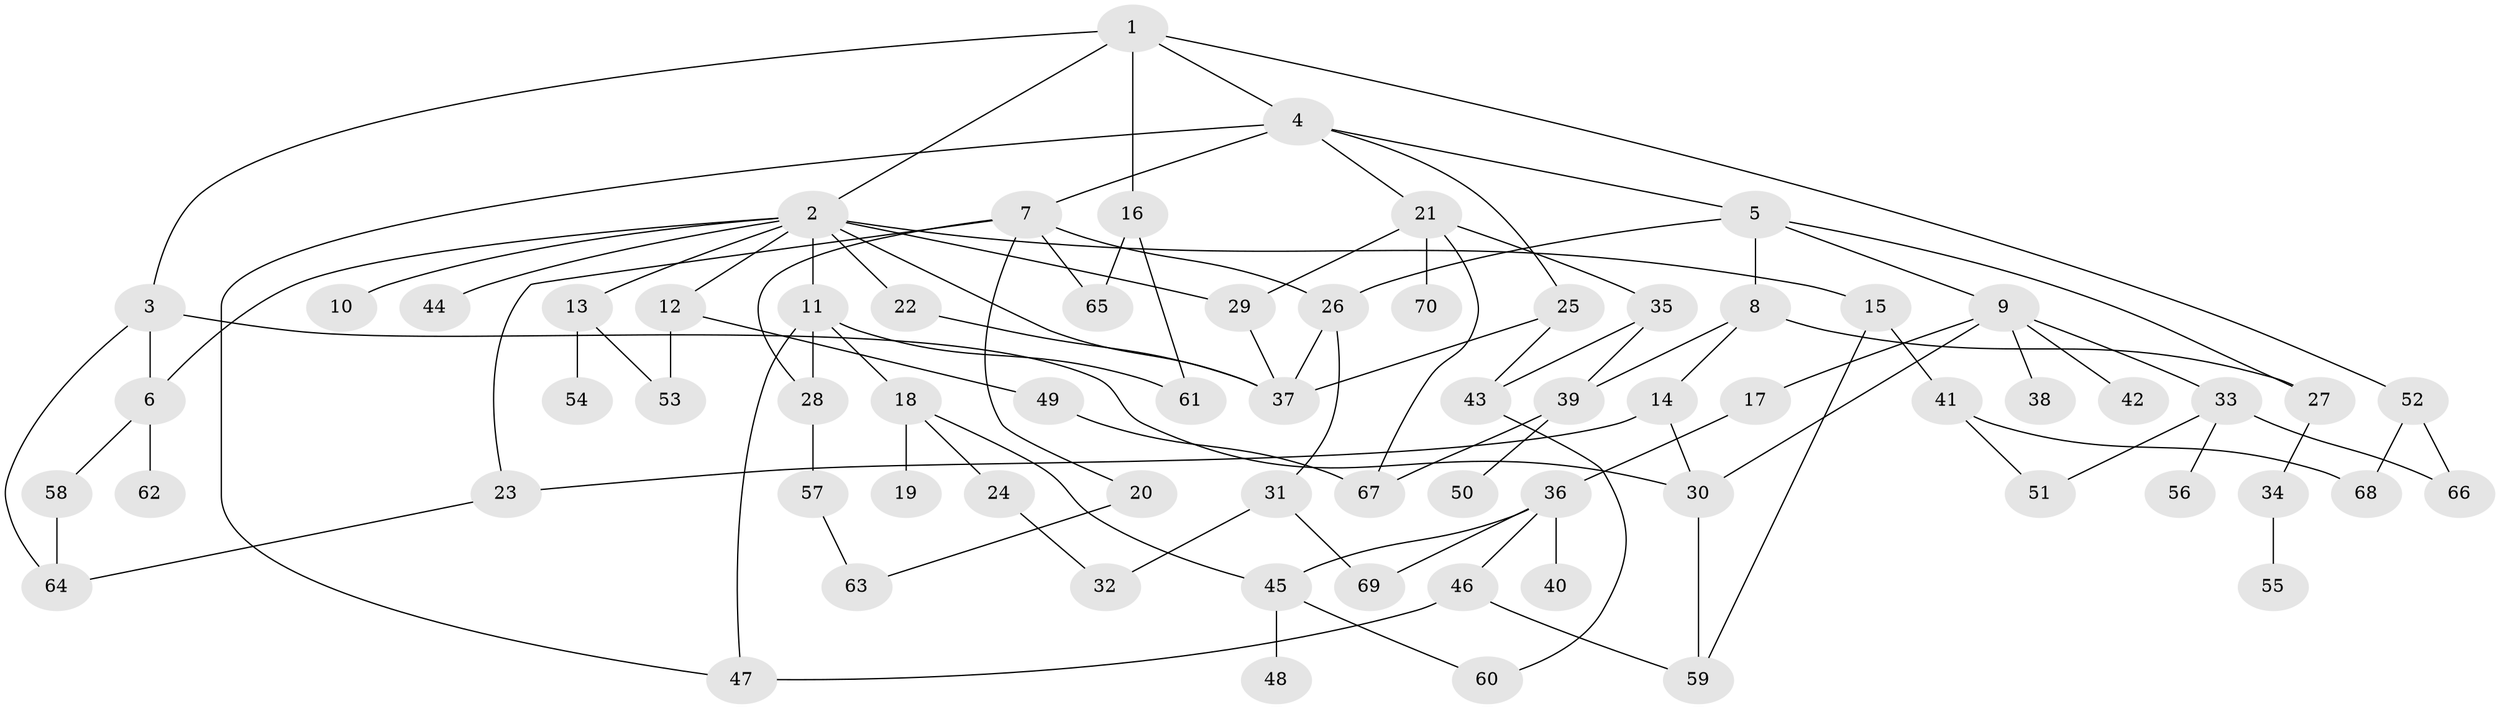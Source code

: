 // coarse degree distribution, {8: 0.047619047619047616, 3: 0.19047619047619047, 1: 0.2857142857142857, 2: 0.2619047619047619, 4: 0.11904761904761904, 5: 0.047619047619047616, 11: 0.023809523809523808, 7: 0.023809523809523808}
// Generated by graph-tools (version 1.1) at 2025/46/03/04/25 21:46:12]
// undirected, 70 vertices, 102 edges
graph export_dot {
graph [start="1"]
  node [color=gray90,style=filled];
  1;
  2;
  3;
  4;
  5;
  6;
  7;
  8;
  9;
  10;
  11;
  12;
  13;
  14;
  15;
  16;
  17;
  18;
  19;
  20;
  21;
  22;
  23;
  24;
  25;
  26;
  27;
  28;
  29;
  30;
  31;
  32;
  33;
  34;
  35;
  36;
  37;
  38;
  39;
  40;
  41;
  42;
  43;
  44;
  45;
  46;
  47;
  48;
  49;
  50;
  51;
  52;
  53;
  54;
  55;
  56;
  57;
  58;
  59;
  60;
  61;
  62;
  63;
  64;
  65;
  66;
  67;
  68;
  69;
  70;
  1 -- 2;
  1 -- 3;
  1 -- 4;
  1 -- 16;
  1 -- 52;
  2 -- 6;
  2 -- 10;
  2 -- 11;
  2 -- 12;
  2 -- 13;
  2 -- 15;
  2 -- 22;
  2 -- 37;
  2 -- 44;
  2 -- 29;
  3 -- 64;
  3 -- 6;
  3 -- 30;
  4 -- 5;
  4 -- 7;
  4 -- 21;
  4 -- 25;
  4 -- 47;
  5 -- 8;
  5 -- 9;
  5 -- 26;
  5 -- 27;
  6 -- 58;
  6 -- 62;
  7 -- 20;
  7 -- 23;
  7 -- 28;
  7 -- 26;
  7 -- 65;
  8 -- 14;
  8 -- 27;
  8 -- 39;
  9 -- 17;
  9 -- 33;
  9 -- 38;
  9 -- 42;
  9 -- 30;
  11 -- 18;
  11 -- 61;
  11 -- 28;
  11 -- 47;
  12 -- 49;
  12 -- 53;
  13 -- 54;
  13 -- 53;
  14 -- 30;
  14 -- 23;
  15 -- 41;
  15 -- 59;
  16 -- 65;
  16 -- 61;
  17 -- 36;
  18 -- 19;
  18 -- 24;
  18 -- 45;
  20 -- 63;
  21 -- 29;
  21 -- 35;
  21 -- 70;
  21 -- 67;
  22 -- 37;
  23 -- 64;
  24 -- 32;
  25 -- 43;
  25 -- 37;
  26 -- 31;
  26 -- 37;
  27 -- 34;
  28 -- 57;
  29 -- 37;
  30 -- 59;
  31 -- 32;
  31 -- 69;
  33 -- 56;
  33 -- 66;
  33 -- 51;
  34 -- 55;
  35 -- 39;
  35 -- 43;
  36 -- 40;
  36 -- 45;
  36 -- 46;
  36 -- 69;
  39 -- 50;
  39 -- 67;
  41 -- 51;
  41 -- 68;
  43 -- 60;
  45 -- 48;
  45 -- 60;
  46 -- 47;
  46 -- 59;
  49 -- 67;
  52 -- 66;
  52 -- 68;
  57 -- 63;
  58 -- 64;
}
